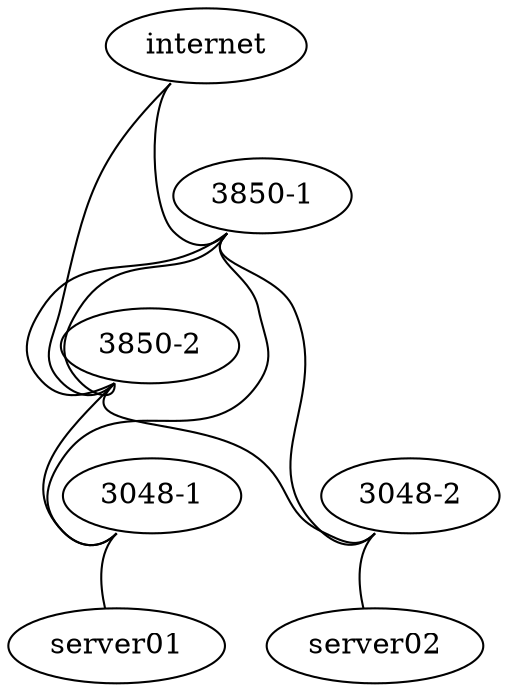 graph site {
 "internet" [function="internet" os="CumulusCommunity/cumulus-vx" version="3.7.6" memory="768" config="./helper_scripts/extra_switch_config.sh" mgmt_ip="192.168.200.1"]
 "3850-1" [function="cisco" os="CumulusCommunity/cumulus-vx" version="3.7.6" memory="1024" config="./helper_scripts/extra_switch_config.sh" mgmt_ip="192.168.200.2"]
 "3850-2" [function="cisco" os="CumulusCommunity/cumulus-vx" version="3.7.6" memory="1024" config="./helper_scripts/extra_switch_config.sh" mgmt_ip="192.168.200.3"]
 "3048-1" [function="leaf" os="CumulusCommunity/cumulus-vx" version="3.7.6" memory="1024" config="./helper_scripts/extra_switch_config.sh" mgmt_ip="192.168.200.6"]
 "3048-2" [function="leaf" os="CumulusCommunity/cumulus-vx" version="3.7.6" memory="1024" config="./helper_scripts/extra_switch_config.sh" mgmt_ip="192.168.200.7"]
 "server01" [function="host" os="yk0/ubuntu-xenial" memory="768" config="./helper_scripts/extra_server_config.sh" mgmt_ip="192.168.200.10"]
 "server02" [function="host" os="yk0/ubuntu-xenial" memory="768" config="./helper_scripts/extra_server_config.sh" mgmt_ip="192.168.200.11"]

 "internet":"swp1" -- "3850-1":"swp49"
 "internet":"swp2" -- "3850-2":"swp49"
 "3850-1":"swp51" -- "3850-2":"swp51"
 "3850-1":"swp52" -- "3850-2":"swp52"
 "3850-1":"swp1" -- "3048-1":"swp49"
 "3850-1":"swp2" -- "3048-2":"swp49"
 "3850-2":"swp1" -- "3048-1":"swp50"
 "3850-2":"swp2" -- "3048-2":"swp50"
 "3048-1":"swp1" -- "server01":"eth1"
 "3048-2":"swp1" -- "server02":"eth1"
}
